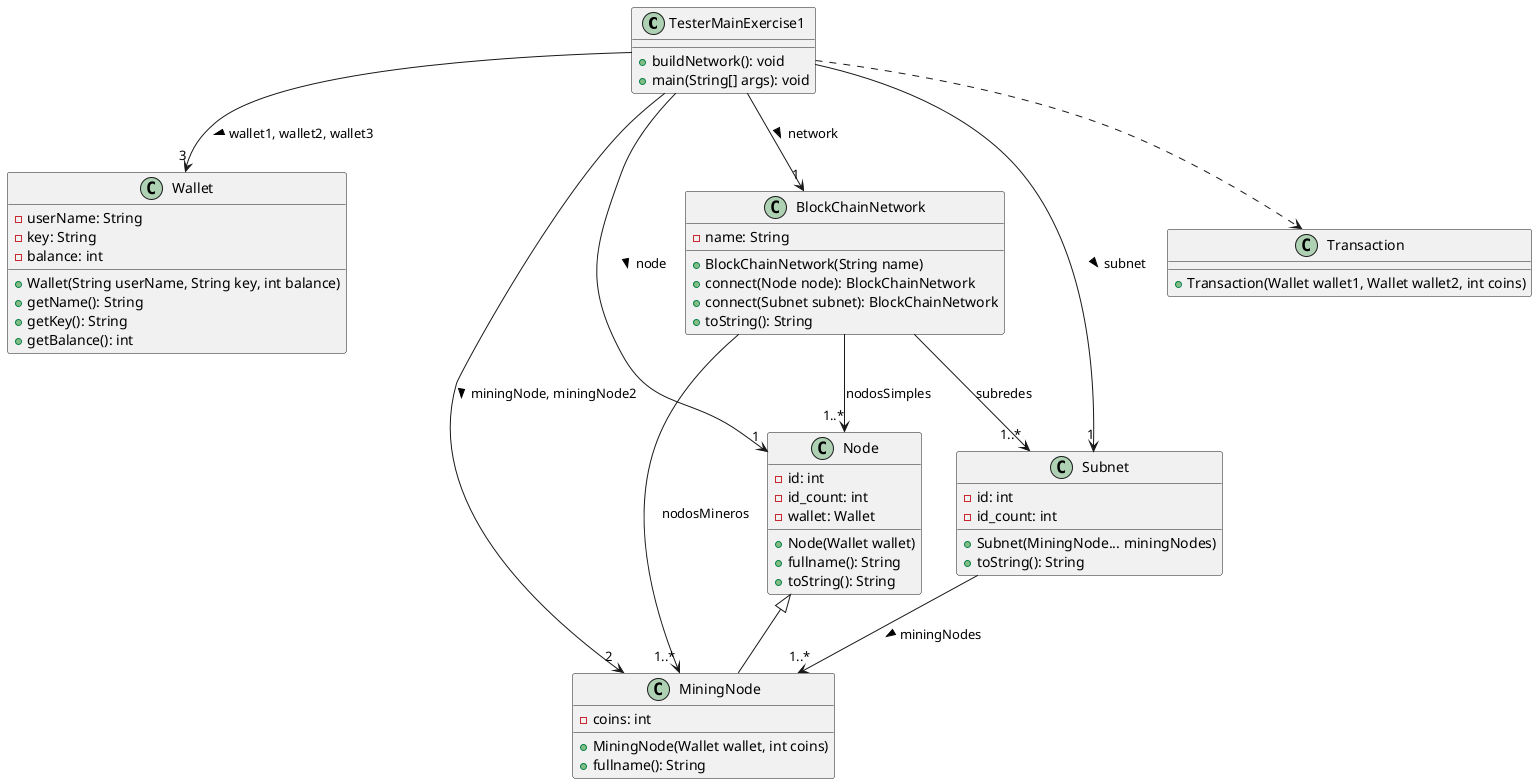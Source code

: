 @startuml

class TesterMainExercise1{
    + buildNetwork(): void
    + main(String[] args): void
}

TesterMainExercise1 --> "3" Wallet: wallet1, wallet2, wallet3 >
TesterMainExercise1 --> "2" MiningNode: miningNode, miningNode2 >
TesterMainExercise1 --> "1" Node: node >
TesterMainExercise1 --> "1" Subnet: subnet >
TesterMainExercise1 --> "1" BlockChainNetwork: network >
TesterMainExercise1 ..> Transaction

class Wallet{
    - userName: String
    - key: String
    - balance: int

    + Wallet(String userName, String key, int balance)
    + getName(): String
    + getKey(): String
    + getBalance(): int 
}

'-------------------------------------------------------------'

'* hay que añadirle un campo para varios objetos Transaction? '
class Node{
    - id: int
    - id_count: int
    - wallet: Wallet

    + Node(Wallet wallet)
    + fullname(): String
    + toString(): String
}

Node <|-- MiningNode

class MiningNode{
    - coins: int

    + MiningNode(Wallet wallet, int coins)
    + fullname(): String
}

'-------------------------------------------------------------'

'* id_count esta en duda '
class Subnet{
    - id: int
    - id_count: int

    + Subnet(MiningNode... miningNodes)
    + toString(): String
}

Subnet --> "1..*" MiningNode: miningNodes >

class BlockChainNetwork{
    - name: String
    
    + BlockChainNetwork(String name)
    + connect(Node node): BlockChainNetwork
    + connect(Subnet subnet): BlockChainNetwork
    + toString(): String
}

BlockChainNetwork --> "1..*" Node: nodosSimples
BlockChainNetwork --> "1..*" MiningNode: nodosMineros
BlockChainNetwork --> "1..*" Subnet: subredes

'-------------------------------------------------------------'

'* hay que añadirle algo más? '
class Transaction{
    + Transaction(Wallet wallet1, Wallet wallet2, int coins)
}


@enduml